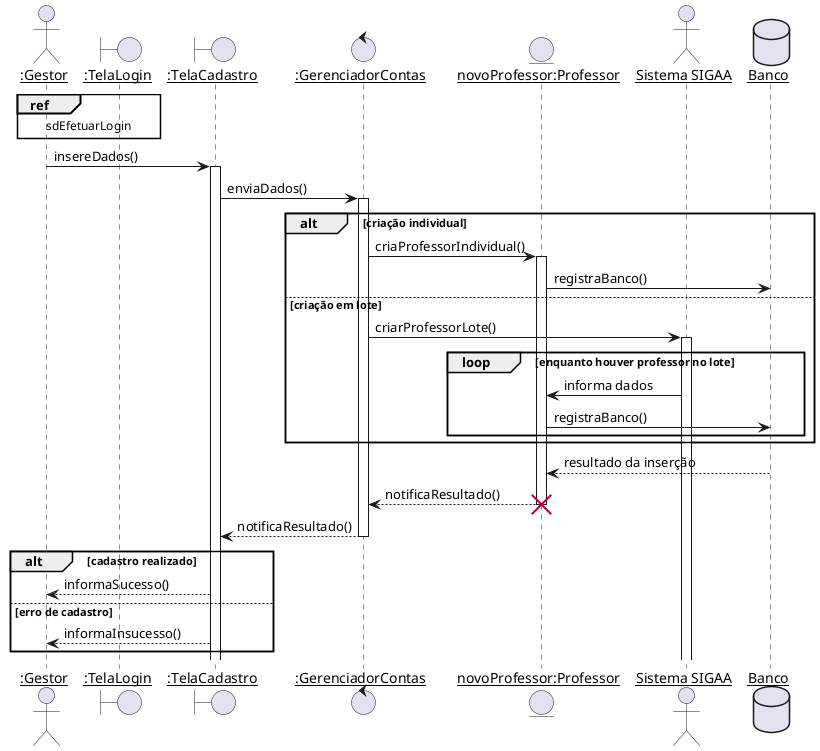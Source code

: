 @startuml
skinparam sequenceParticipant underline

actor ":Gestor" as Gestor
boundary ":TelaLogin"   as TelaLogin
boundary ":TelaCadastro"    as TelaCadastro
control ":GerenciadorContas" as GerenciadorContas
entity "novoProfessor:Professor" as novoProfessor
actor "Sistema SIGAA" as SIGAA
database Banco

ref over Gestor, TelaLogin : sdEfetuarLogin

Gestor -> TelaCadastro ++: insereDados()
TelaCadastro -> GerenciadorContas ++: enviaDados()
alt criação individual
    GerenciadorContas -> novoProfessor ++: criaProfessorIndividual()
    novoProfessor -> Banco : registraBanco()
else criação em lote
    GerenciadorContas -> SIGAA ++: criarProfessorLote()
    loop enquanto houver professor no lote
        SIGAA -> novoProfessor : informa dados
        novoProfessor -> Banco : registraBanco()
    end
end
Banco --> novoProfessor : resultado da inserção
novoProfessor --> GerenciadorContas --: notificaResultado()
destroy novoProfessor
GerenciadorContas --> TelaCadastro --: notificaResultado()

alt cadastro realizado
    TelaCadastro --> Gestor : informaSucesso()
else erro de cadastro
    TelaCadastro --> Gestor : informaInsucesso()
end
@enduml
